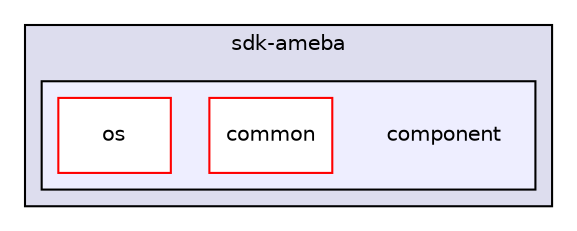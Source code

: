 digraph "component" {
  compound=true
  node [ fontsize="10", fontname="Helvetica"];
  edge [ labelfontsize="10", labelfontname="Helvetica"];
  subgraph clusterdir_59865070466a2d887ccae359ce349522 {
    graph [ bgcolor="#ddddee", pencolor="black", label="sdk-ameba" fontname="Helvetica", fontsize="10", URL="dir_59865070466a2d887ccae359ce349522.html"]
  subgraph clusterdir_da6bad2e2c5a50fa6b6edae596f8e89f {
    graph [ bgcolor="#eeeeff", pencolor="black", label="" URL="dir_da6bad2e2c5a50fa6b6edae596f8e89f.html"];
    dir_da6bad2e2c5a50fa6b6edae596f8e89f [shape=plaintext label="component"];
    dir_407195b71e2fda49d4a285654b5b25b9 [shape=box label="common" color="red" fillcolor="white" style="filled" URL="dir_407195b71e2fda49d4a285654b5b25b9.html"];
    dir_06ad8601b5326a8d3233cc0ad1522a15 [shape=box label="os" color="red" fillcolor="white" style="filled" URL="dir_06ad8601b5326a8d3233cc0ad1522a15.html"];
  }
  }
}
